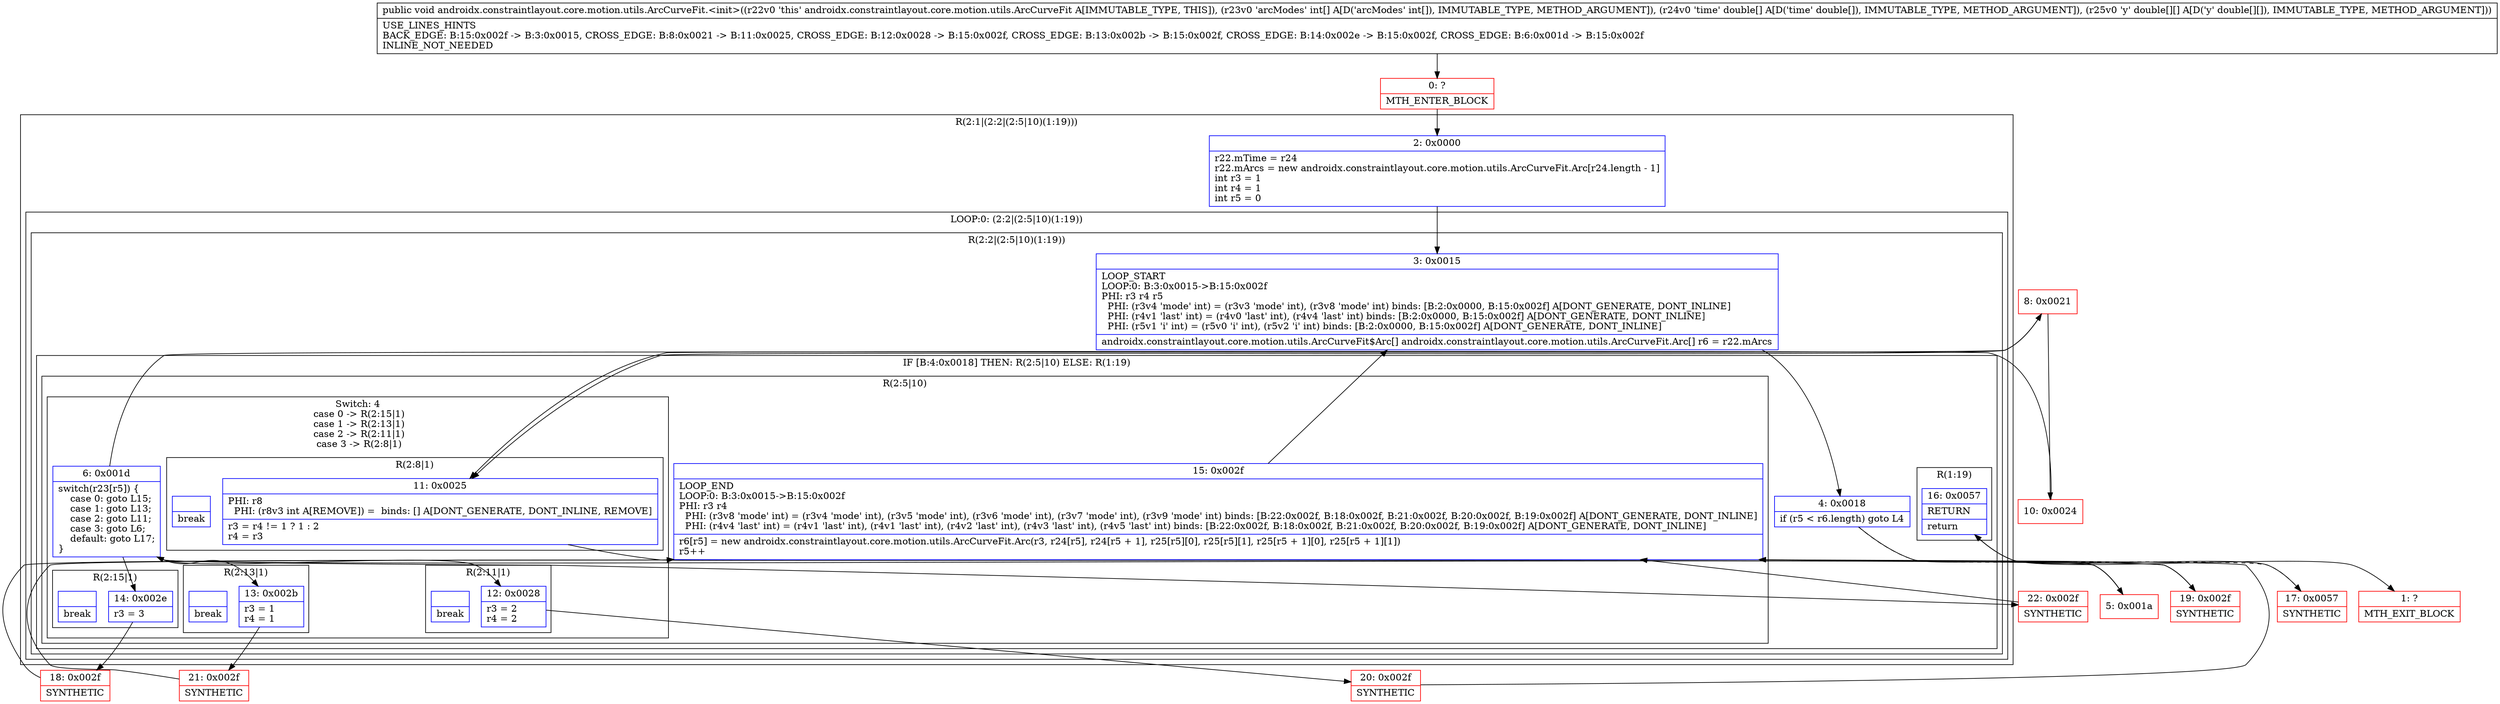 digraph "CFG forandroidx.constraintlayout.core.motion.utils.ArcCurveFit.\<init\>([I[D[[D)V" {
subgraph cluster_Region_1916004061 {
label = "R(2:1|(2:2|(2:5|10)(1:19)))";
node [shape=record,color=blue];
Node_2 [shape=record,label="{2\:\ 0x0000|r22.mTime = r24\lr22.mArcs = new androidx.constraintlayout.core.motion.utils.ArcCurveFit.Arc[r24.length \- 1]\lint r3 = 1\lint r4 = 1\lint r5 = 0\l}"];
subgraph cluster_LoopRegion_2099296989 {
label = "LOOP:0: (2:2|(2:5|10)(1:19))";
node [shape=record,color=blue];
subgraph cluster_Region_515039227 {
label = "R(2:2|(2:5|10)(1:19))";
node [shape=record,color=blue];
Node_3 [shape=record,label="{3\:\ 0x0015|LOOP_START\lLOOP:0: B:3:0x0015\-\>B:15:0x002f\lPHI: r3 r4 r5 \l  PHI: (r3v4 'mode' int) = (r3v3 'mode' int), (r3v8 'mode' int) binds: [B:2:0x0000, B:15:0x002f] A[DONT_GENERATE, DONT_INLINE]\l  PHI: (r4v1 'last' int) = (r4v0 'last' int), (r4v4 'last' int) binds: [B:2:0x0000, B:15:0x002f] A[DONT_GENERATE, DONT_INLINE]\l  PHI: (r5v1 'i' int) = (r5v0 'i' int), (r5v2 'i' int) binds: [B:2:0x0000, B:15:0x002f] A[DONT_GENERATE, DONT_INLINE]\l|androidx.constraintlayout.core.motion.utils.ArcCurveFit$Arc[] androidx.constraintlayout.core.motion.utils.ArcCurveFit.Arc[] r6 = r22.mArcs\l}"];
subgraph cluster_IfRegion_862910525 {
label = "IF [B:4:0x0018] THEN: R(2:5|10) ELSE: R(1:19)";
node [shape=record,color=blue];
Node_4 [shape=record,label="{4\:\ 0x0018|if (r5 \< r6.length) goto L4\l}"];
subgraph cluster_Region_1176349890 {
label = "R(2:5|10)";
node [shape=record,color=blue];
subgraph cluster_SwitchRegion_1582954339 {
label = "Switch: 4
 case 0 -> R(2:15|1)
 case 1 -> R(2:13|1)
 case 2 -> R(2:11|1)
 case 3 -> R(2:8|1)";
node [shape=record,color=blue];
Node_6 [shape=record,label="{6\:\ 0x001d|switch(r23[r5]) \{\l    case 0: goto L15;\l    case 1: goto L13;\l    case 2: goto L11;\l    case 3: goto L6;\l    default: goto L17;\l\}\l}"];
subgraph cluster_Region_1404562809 {
label = "R(2:15|1)";
node [shape=record,color=blue];
Node_14 [shape=record,label="{14\:\ 0x002e|r3 = 3\l}"];
Node_InsnContainer_597775982 [shape=record,label="{|break\l}"];
}
subgraph cluster_Region_1523972726 {
label = "R(2:13|1)";
node [shape=record,color=blue];
Node_13 [shape=record,label="{13\:\ 0x002b|r3 = 1\lr4 = 1\l}"];
Node_InsnContainer_785547111 [shape=record,label="{|break\l}"];
}
subgraph cluster_Region_1204110320 {
label = "R(2:11|1)";
node [shape=record,color=blue];
Node_12 [shape=record,label="{12\:\ 0x0028|r3 = 2\lr4 = 2\l}"];
Node_InsnContainer_1375577680 [shape=record,label="{|break\l}"];
}
subgraph cluster_Region_707612891 {
label = "R(2:8|1)";
node [shape=record,color=blue];
Node_11 [shape=record,label="{11\:\ 0x0025|PHI: r8 \l  PHI: (r8v3 int A[REMOVE]) =  binds: [] A[DONT_GENERATE, DONT_INLINE, REMOVE]\l|r3 = r4 != 1 ? 1 : 2\lr4 = r3\l}"];
Node_InsnContainer_695404768 [shape=record,label="{|break\l}"];
}
}
Node_15 [shape=record,label="{15\:\ 0x002f|LOOP_END\lLOOP:0: B:3:0x0015\-\>B:15:0x002f\lPHI: r3 r4 \l  PHI: (r3v8 'mode' int) = (r3v4 'mode' int), (r3v5 'mode' int), (r3v6 'mode' int), (r3v7 'mode' int), (r3v9 'mode' int) binds: [B:22:0x002f, B:18:0x002f, B:21:0x002f, B:20:0x002f, B:19:0x002f] A[DONT_GENERATE, DONT_INLINE]\l  PHI: (r4v4 'last' int) = (r4v1 'last' int), (r4v1 'last' int), (r4v2 'last' int), (r4v3 'last' int), (r4v5 'last' int) binds: [B:22:0x002f, B:18:0x002f, B:21:0x002f, B:20:0x002f, B:19:0x002f] A[DONT_GENERATE, DONT_INLINE]\l|r6[r5] = new androidx.constraintlayout.core.motion.utils.ArcCurveFit.Arc(r3, r24[r5], r24[r5 + 1], r25[r5][0], r25[r5][1], r25[r5 + 1][0], r25[r5 + 1][1])\lr5++\l}"];
}
subgraph cluster_Region_13121926 {
label = "R(1:19)";
node [shape=record,color=blue];
Node_16 [shape=record,label="{16\:\ 0x0057|RETURN\l|return\l}"];
}
}
}
}
}
Node_0 [shape=record,color=red,label="{0\:\ ?|MTH_ENTER_BLOCK\l}"];
Node_5 [shape=record,color=red,label="{5\:\ 0x001a}"];
Node_8 [shape=record,color=red,label="{8\:\ 0x0021}"];
Node_10 [shape=record,color=red,label="{10\:\ 0x0024}"];
Node_19 [shape=record,color=red,label="{19\:\ 0x002f|SYNTHETIC\l}"];
Node_20 [shape=record,color=red,label="{20\:\ 0x002f|SYNTHETIC\l}"];
Node_21 [shape=record,color=red,label="{21\:\ 0x002f|SYNTHETIC\l}"];
Node_18 [shape=record,color=red,label="{18\:\ 0x002f|SYNTHETIC\l}"];
Node_22 [shape=record,color=red,label="{22\:\ 0x002f|SYNTHETIC\l}"];
Node_17 [shape=record,color=red,label="{17\:\ 0x0057|SYNTHETIC\l}"];
Node_1 [shape=record,color=red,label="{1\:\ ?|MTH_EXIT_BLOCK\l}"];
MethodNode[shape=record,label="{public void androidx.constraintlayout.core.motion.utils.ArcCurveFit.\<init\>((r22v0 'this' androidx.constraintlayout.core.motion.utils.ArcCurveFit A[IMMUTABLE_TYPE, THIS]), (r23v0 'arcModes' int[] A[D('arcModes' int[]), IMMUTABLE_TYPE, METHOD_ARGUMENT]), (r24v0 'time' double[] A[D('time' double[]), IMMUTABLE_TYPE, METHOD_ARGUMENT]), (r25v0 'y' double[][] A[D('y' double[][]), IMMUTABLE_TYPE, METHOD_ARGUMENT]))  | USE_LINES_HINTS\lBACK_EDGE: B:15:0x002f \-\> B:3:0x0015, CROSS_EDGE: B:8:0x0021 \-\> B:11:0x0025, CROSS_EDGE: B:12:0x0028 \-\> B:15:0x002f, CROSS_EDGE: B:13:0x002b \-\> B:15:0x002f, CROSS_EDGE: B:14:0x002e \-\> B:15:0x002f, CROSS_EDGE: B:6:0x001d \-\> B:15:0x002f\lINLINE_NOT_NEEDED\l}"];
MethodNode -> Node_0;Node_2 -> Node_3;
Node_3 -> Node_4;
Node_4 -> Node_5;
Node_4 -> Node_17[style=dashed];
Node_6 -> Node_8;
Node_6 -> Node_12;
Node_6 -> Node_13;
Node_6 -> Node_14;
Node_6 -> Node_22;
Node_14 -> Node_18;
Node_13 -> Node_21;
Node_12 -> Node_20;
Node_11 -> Node_19;
Node_15 -> Node_3;
Node_16 -> Node_1;
Node_0 -> Node_2;
Node_5 -> Node_6;
Node_8 -> Node_10;
Node_8 -> Node_11;
Node_10 -> Node_11;
Node_19 -> Node_15;
Node_20 -> Node_15;
Node_21 -> Node_15;
Node_18 -> Node_15;
Node_22 -> Node_15;
Node_17 -> Node_16;
}

